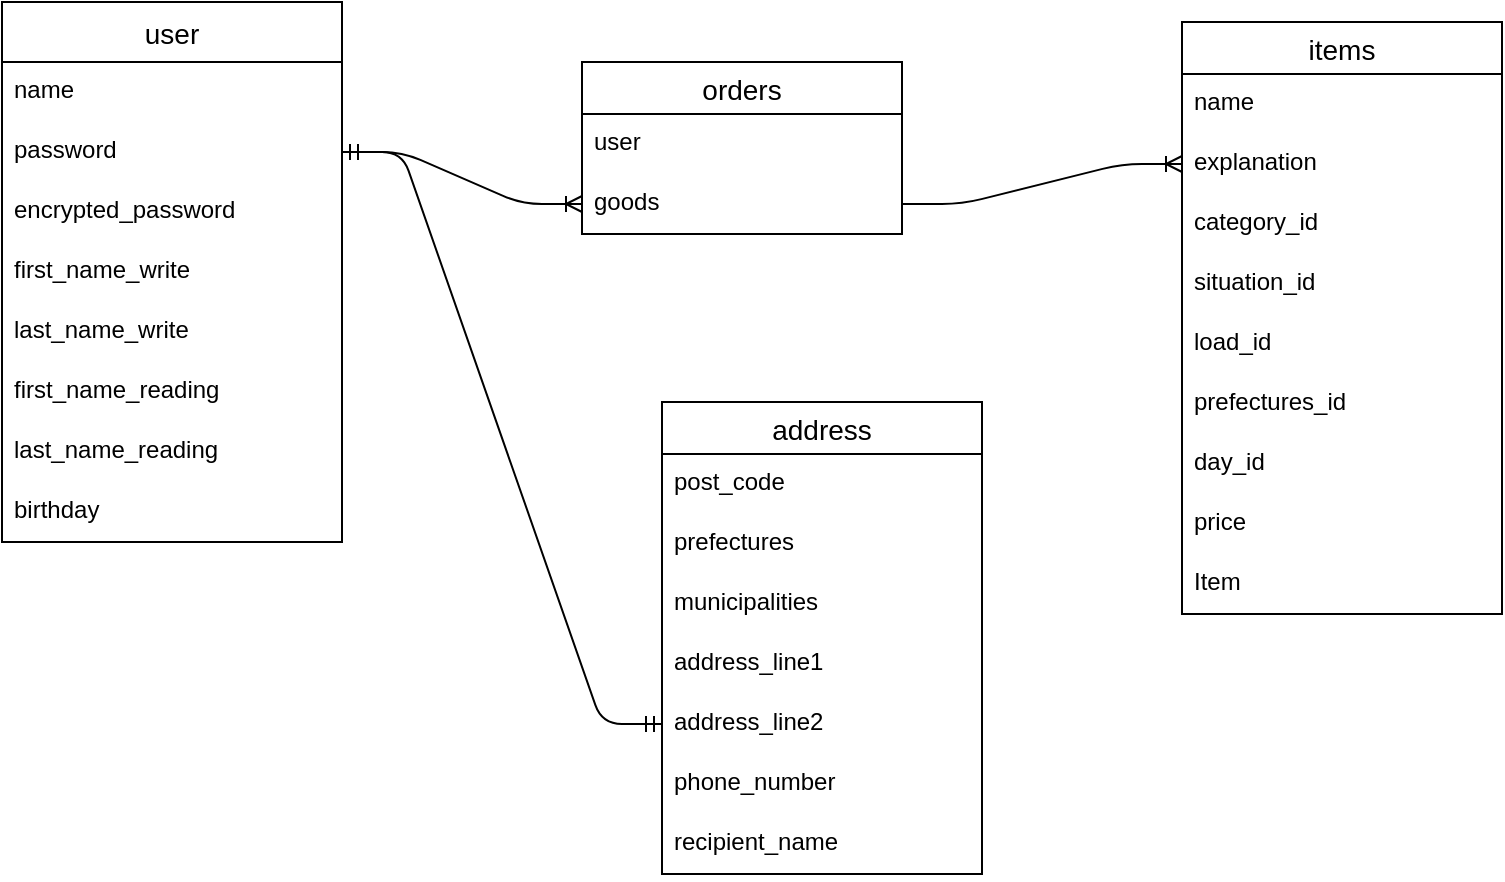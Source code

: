 <mxfile>
    <diagram id="3BfU7XlvlRBZM5sxZwcV" name="ページ1">
        <mxGraphModel dx="1198" dy="779" grid="1" gridSize="10" guides="1" tooltips="1" connect="1" arrows="1" fold="1" page="1" pageScale="1" pageWidth="827" pageHeight="1169" math="0" shadow="0">
            <root>
                <mxCell id="0"/>
                <mxCell id="1" parent="0"/>
                <mxCell id="4Lga0W8iNUMcXAk7laAz-13" value="user" style="swimlane;fontStyle=0;childLayout=stackLayout;horizontal=1;startSize=30;horizontalStack=0;resizeParent=1;resizeParentMax=0;resizeLast=0;collapsible=1;marginBottom=0;align=center;fontSize=14;rotation=0;" parent="1" vertex="1">
                    <mxGeometry x="20" y="140" width="170" height="270" as="geometry">
                        <mxRectangle x="120" y="180" width="60" height="30" as="alternateBounds"/>
                    </mxGeometry>
                </mxCell>
                <mxCell id="4Lga0W8iNUMcXAk7laAz-14" value="name" style="text;strokeColor=none;fillColor=none;spacingLeft=4;spacingRight=4;overflow=hidden;rotatable=0;points=[[0,0.5],[1,0.5]];portConstraint=eastwest;fontSize=12;rotation=0;" parent="4Lga0W8iNUMcXAk7laAz-13" vertex="1">
                    <mxGeometry y="30" width="170" height="30" as="geometry"/>
                </mxCell>
                <mxCell id="4Lga0W8iNUMcXAk7laAz-15" value="password" style="text;strokeColor=none;fillColor=none;spacingLeft=4;spacingRight=4;overflow=hidden;rotatable=0;points=[[0,0.5],[1,0.5]];portConstraint=eastwest;fontSize=12;rotation=0;" parent="4Lga0W8iNUMcXAk7laAz-13" vertex="1">
                    <mxGeometry y="60" width="170" height="30" as="geometry"/>
                </mxCell>
                <mxCell id="4Lga0W8iNUMcXAk7laAz-16" value="encrypted_password&#10;" style="text;strokeColor=none;fillColor=none;spacingLeft=4;spacingRight=4;overflow=hidden;rotatable=0;points=[[0,0.5],[1,0.5]];portConstraint=eastwest;fontSize=12;" parent="4Lga0W8iNUMcXAk7laAz-13" vertex="1">
                    <mxGeometry y="90" width="170" height="30" as="geometry"/>
                </mxCell>
                <mxCell id="3" value="first_name_write " style="text;strokeColor=none;fillColor=none;spacingLeft=4;spacingRight=4;overflow=hidden;rotatable=0;points=[[0,0.5],[1,0.5]];portConstraint=eastwest;fontSize=12;" parent="4Lga0W8iNUMcXAk7laAz-13" vertex="1">
                    <mxGeometry y="120" width="170" height="30" as="geometry"/>
                </mxCell>
                <mxCell id="4" value="last_name_write " style="text;strokeColor=none;fillColor=none;spacingLeft=4;spacingRight=4;overflow=hidden;rotatable=0;points=[[0,0.5],[1,0.5]];portConstraint=eastwest;fontSize=12;" parent="4Lga0W8iNUMcXAk7laAz-13" vertex="1">
                    <mxGeometry y="150" width="170" height="30" as="geometry"/>
                </mxCell>
                <mxCell id="5" value="first_name_reading" style="text;strokeColor=none;fillColor=none;spacingLeft=4;spacingRight=4;overflow=hidden;rotatable=0;points=[[0,0.5],[1,0.5]];portConstraint=eastwest;fontSize=12;" parent="4Lga0W8iNUMcXAk7laAz-13" vertex="1">
                    <mxGeometry y="180" width="170" height="30" as="geometry"/>
                </mxCell>
                <mxCell id="6" value="last_name_reading" style="text;strokeColor=none;fillColor=none;spacingLeft=4;spacingRight=4;overflow=hidden;rotatable=0;points=[[0,0.5],[1,0.5]];portConstraint=eastwest;fontSize=12;" parent="4Lga0W8iNUMcXAk7laAz-13" vertex="1">
                    <mxGeometry y="210" width="170" height="30" as="geometry"/>
                </mxCell>
                <mxCell id="7" value="birthday" style="text;strokeColor=none;fillColor=none;spacingLeft=4;spacingRight=4;overflow=hidden;rotatable=0;points=[[0,0.5],[1,0.5]];portConstraint=eastwest;fontSize=12;" parent="4Lga0W8iNUMcXAk7laAz-13" vertex="1">
                    <mxGeometry y="240" width="170" height="30" as="geometry"/>
                </mxCell>
                <mxCell id="4Lga0W8iNUMcXAk7laAz-17" value="items" style="swimlane;fontStyle=0;childLayout=stackLayout;horizontal=1;startSize=26;horizontalStack=0;resizeParent=1;resizeParentMax=0;resizeLast=0;collapsible=1;marginBottom=0;align=center;fontSize=14;" parent="1" vertex="1">
                    <mxGeometry x="610" y="150" width="160" height="296" as="geometry"/>
                </mxCell>
                <mxCell id="4Lga0W8iNUMcXAk7laAz-18" value="name" style="text;strokeColor=none;fillColor=none;spacingLeft=4;spacingRight=4;overflow=hidden;rotatable=0;points=[[0,0.5],[1,0.5]];portConstraint=eastwest;fontSize=12;" parent="4Lga0W8iNUMcXAk7laAz-17" vertex="1">
                    <mxGeometry y="26" width="160" height="30" as="geometry"/>
                </mxCell>
                <mxCell id="4Lga0W8iNUMcXAk7laAz-20" value="explanation  " style="text;strokeColor=none;fillColor=none;spacingLeft=4;spacingRight=4;overflow=hidden;rotatable=0;points=[[0,0.5],[1,0.5]];portConstraint=eastwest;fontSize=12;" parent="4Lga0W8iNUMcXAk7laAz-17" vertex="1">
                    <mxGeometry y="56" width="160" height="30" as="geometry"/>
                </mxCell>
                <mxCell id="12" value="category_id" style="text;strokeColor=none;fillColor=none;spacingLeft=4;spacingRight=4;overflow=hidden;rotatable=0;points=[[0,0.5],[1,0.5]];portConstraint=eastwest;fontSize=12;" parent="4Lga0W8iNUMcXAk7laAz-17" vertex="1">
                    <mxGeometry y="86" width="160" height="30" as="geometry"/>
                </mxCell>
                <mxCell id="11" value="situation_id&#10;" style="text;strokeColor=none;fillColor=none;spacingLeft=4;spacingRight=4;overflow=hidden;rotatable=0;points=[[0,0.5],[1,0.5]];portConstraint=eastwest;fontSize=12;" parent="4Lga0W8iNUMcXAk7laAz-17" vertex="1">
                    <mxGeometry y="116" width="160" height="30" as="geometry"/>
                </mxCell>
                <mxCell id="13" value="load_id&#10;" style="text;strokeColor=none;fillColor=none;spacingLeft=4;spacingRight=4;overflow=hidden;rotatable=0;points=[[0,0.5],[1,0.5]];portConstraint=eastwest;fontSize=12;" parent="4Lga0W8iNUMcXAk7laAz-17" vertex="1">
                    <mxGeometry y="146" width="160" height="30" as="geometry"/>
                </mxCell>
                <mxCell id="15" value="prefectures_id" style="text;strokeColor=none;fillColor=none;spacingLeft=4;spacingRight=4;overflow=hidden;rotatable=0;points=[[0,0.5],[1,0.5]];portConstraint=eastwest;fontSize=12;" parent="4Lga0W8iNUMcXAk7laAz-17" vertex="1">
                    <mxGeometry y="176" width="160" height="30" as="geometry"/>
                </mxCell>
                <mxCell id="14" value="day_id" style="text;strokeColor=none;fillColor=none;spacingLeft=4;spacingRight=4;overflow=hidden;rotatable=0;points=[[0,0.5],[1,0.5]];portConstraint=eastwest;fontSize=12;" parent="4Lga0W8iNUMcXAk7laAz-17" vertex="1">
                    <mxGeometry y="206" width="160" height="30" as="geometry"/>
                </mxCell>
                <mxCell id="4Lga0W8iNUMcXAk7laAz-21" value="price" style="text;strokeColor=none;fillColor=none;spacingLeft=4;spacingRight=4;overflow=hidden;rotatable=0;points=[[0,0.5],[1,0.5]];portConstraint=eastwest;fontSize=12;" parent="4Lga0W8iNUMcXAk7laAz-17" vertex="1">
                    <mxGeometry y="236" width="160" height="30" as="geometry"/>
                </mxCell>
                <mxCell id="18" value="Item" style="text;strokeColor=none;fillColor=none;spacingLeft=4;spacingRight=4;overflow=hidden;rotatable=0;points=[[0,0.5],[1,0.5]];portConstraint=eastwest;fontSize=12;" vertex="1" parent="4Lga0W8iNUMcXAk7laAz-17">
                    <mxGeometry y="266" width="160" height="30" as="geometry"/>
                </mxCell>
                <mxCell id="4Lga0W8iNUMcXAk7laAz-23" value="orders" style="swimlane;fontStyle=0;childLayout=stackLayout;horizontal=1;startSize=26;horizontalStack=0;resizeParent=1;resizeParentMax=0;resizeLast=0;collapsible=1;marginBottom=0;align=center;fontSize=14;" parent="1" vertex="1">
                    <mxGeometry x="310" y="170" width="160" height="86" as="geometry"/>
                </mxCell>
                <mxCell id="4Lga0W8iNUMcXAk7laAz-24" value="user" style="text;strokeColor=none;fillColor=none;spacingLeft=4;spacingRight=4;overflow=hidden;rotatable=0;points=[[0,0.5],[1,0.5]];portConstraint=eastwest;fontSize=12;" parent="4Lga0W8iNUMcXAk7laAz-23" vertex="1">
                    <mxGeometry y="26" width="160" height="30" as="geometry"/>
                </mxCell>
                <mxCell id="4Lga0W8iNUMcXAk7laAz-25" value="goods" style="text;strokeColor=none;fillColor=none;spacingLeft=4;spacingRight=4;overflow=hidden;rotatable=0;points=[[0,0.5],[1,0.5]];portConstraint=eastwest;fontSize=12;" parent="4Lga0W8iNUMcXAk7laAz-23" vertex="1">
                    <mxGeometry y="56" width="160" height="30" as="geometry"/>
                </mxCell>
                <mxCell id="4Lga0W8iNUMcXAk7laAz-27" value="address" style="swimlane;fontStyle=0;childLayout=stackLayout;horizontal=1;startSize=26;horizontalStack=0;resizeParent=1;resizeParentMax=0;resizeLast=0;collapsible=1;marginBottom=0;align=center;fontSize=14;" parent="1" vertex="1">
                    <mxGeometry x="350" y="340" width="160" height="236" as="geometry"/>
                </mxCell>
                <mxCell id="4Lga0W8iNUMcXAk7laAz-28" value="post_code" style="text;strokeColor=none;fillColor=none;spacingLeft=4;spacingRight=4;overflow=hidden;rotatable=0;points=[[0,0.5],[1,0.5]];portConstraint=eastwest;fontSize=12;" parent="4Lga0W8iNUMcXAk7laAz-27" vertex="1">
                    <mxGeometry y="26" width="160" height="30" as="geometry"/>
                </mxCell>
                <mxCell id="17" value="prefectures" style="text;strokeColor=none;fillColor=none;spacingLeft=4;spacingRight=4;overflow=hidden;rotatable=0;points=[[0,0.5],[1,0.5]];portConstraint=eastwest;fontSize=12;" parent="4Lga0W8iNUMcXAk7laAz-27" vertex="1">
                    <mxGeometry y="56" width="160" height="30" as="geometry"/>
                </mxCell>
                <mxCell id="16" value="municipalities" style="text;strokeColor=none;fillColor=none;spacingLeft=4;spacingRight=4;overflow=hidden;rotatable=0;points=[[0,0.5],[1,0.5]];portConstraint=eastwest;fontSize=12;" parent="4Lga0W8iNUMcXAk7laAz-27" vertex="1">
                    <mxGeometry y="86" width="160" height="30" as="geometry"/>
                </mxCell>
                <mxCell id="4Lga0W8iNUMcXAk7laAz-29" value="address_line1" style="text;strokeColor=none;fillColor=none;spacingLeft=4;spacingRight=4;overflow=hidden;rotatable=0;points=[[0,0.5],[1,0.5]];portConstraint=eastwest;fontSize=12;" parent="4Lga0W8iNUMcXAk7laAz-27" vertex="1">
                    <mxGeometry y="116" width="160" height="30" as="geometry"/>
                </mxCell>
                <mxCell id="4Lga0W8iNUMcXAk7laAz-30" value="address_line2 " style="text;strokeColor=none;fillColor=none;spacingLeft=4;spacingRight=4;overflow=hidden;rotatable=0;points=[[0,0.5],[1,0.5]];portConstraint=eastwest;fontSize=12;" parent="4Lga0W8iNUMcXAk7laAz-27" vertex="1">
                    <mxGeometry y="146" width="160" height="30" as="geometry"/>
                </mxCell>
                <mxCell id="4Lga0W8iNUMcXAk7laAz-31" value="phone_number " style="text;strokeColor=none;fillColor=none;spacingLeft=4;spacingRight=4;overflow=hidden;rotatable=0;points=[[0,0.5],[1,0.5]];portConstraint=eastwest;fontSize=12;" parent="4Lga0W8iNUMcXAk7laAz-27" vertex="1">
                    <mxGeometry y="176" width="160" height="30" as="geometry"/>
                </mxCell>
                <mxCell id="4Lga0W8iNUMcXAk7laAz-32" value="recipient_name" style="text;strokeColor=none;fillColor=none;spacingLeft=4;spacingRight=4;overflow=hidden;rotatable=0;points=[[0,0.5],[1,0.5]];portConstraint=eastwest;fontSize=12;" parent="4Lga0W8iNUMcXAk7laAz-27" vertex="1">
                    <mxGeometry y="206" width="160" height="30" as="geometry"/>
                </mxCell>
                <mxCell id="4Lga0W8iNUMcXAk7laAz-38" value="" style="edgeStyle=entityRelationEdgeStyle;fontSize=12;html=1;endArrow=ERoneToMany;exitX=1;exitY=0.5;exitDx=0;exitDy=0;entryX=0;entryY=0.5;entryDx=0;entryDy=0;" parent="1" source="4Lga0W8iNUMcXAk7laAz-15" target="4Lga0W8iNUMcXAk7laAz-25" edge="1">
                    <mxGeometry width="100" height="100" relative="1" as="geometry">
                        <mxPoint x="475" y="257.5" as="sourcePoint"/>
                        <mxPoint x="260" y="280" as="targetPoint"/>
                    </mxGeometry>
                </mxCell>
                <mxCell id="9" value="" style="edgeStyle=entityRelationEdgeStyle;fontSize=12;html=1;endArrow=ERmandOne;startArrow=ERmandOne;exitX=1;exitY=0.5;exitDx=0;exitDy=0;entryX=0;entryY=0.5;entryDx=0;entryDy=0;" parent="1" source="4Lga0W8iNUMcXAk7laAz-15" target="4Lga0W8iNUMcXAk7laAz-30" edge="1">
                    <mxGeometry width="100" height="100" relative="1" as="geometry">
                        <mxPoint x="250" y="570" as="sourcePoint"/>
                        <mxPoint x="350" y="470" as="targetPoint"/>
                    </mxGeometry>
                </mxCell>
                <mxCell id="10" value="" style="edgeStyle=entityRelationEdgeStyle;fontSize=12;html=1;endArrow=ERoneToMany;exitX=1;exitY=0.5;exitDx=0;exitDy=0;entryX=0;entryY=0.5;entryDx=0;entryDy=0;" parent="1" source="4Lga0W8iNUMcXAk7laAz-25" target="4Lga0W8iNUMcXAk7laAz-20" edge="1">
                    <mxGeometry width="100" height="100" relative="1" as="geometry">
                        <mxPoint x="510" y="570" as="sourcePoint"/>
                        <mxPoint x="560" y="240" as="targetPoint"/>
                    </mxGeometry>
                </mxCell>
            </root>
        </mxGraphModel>
    </diagram>
</mxfile>